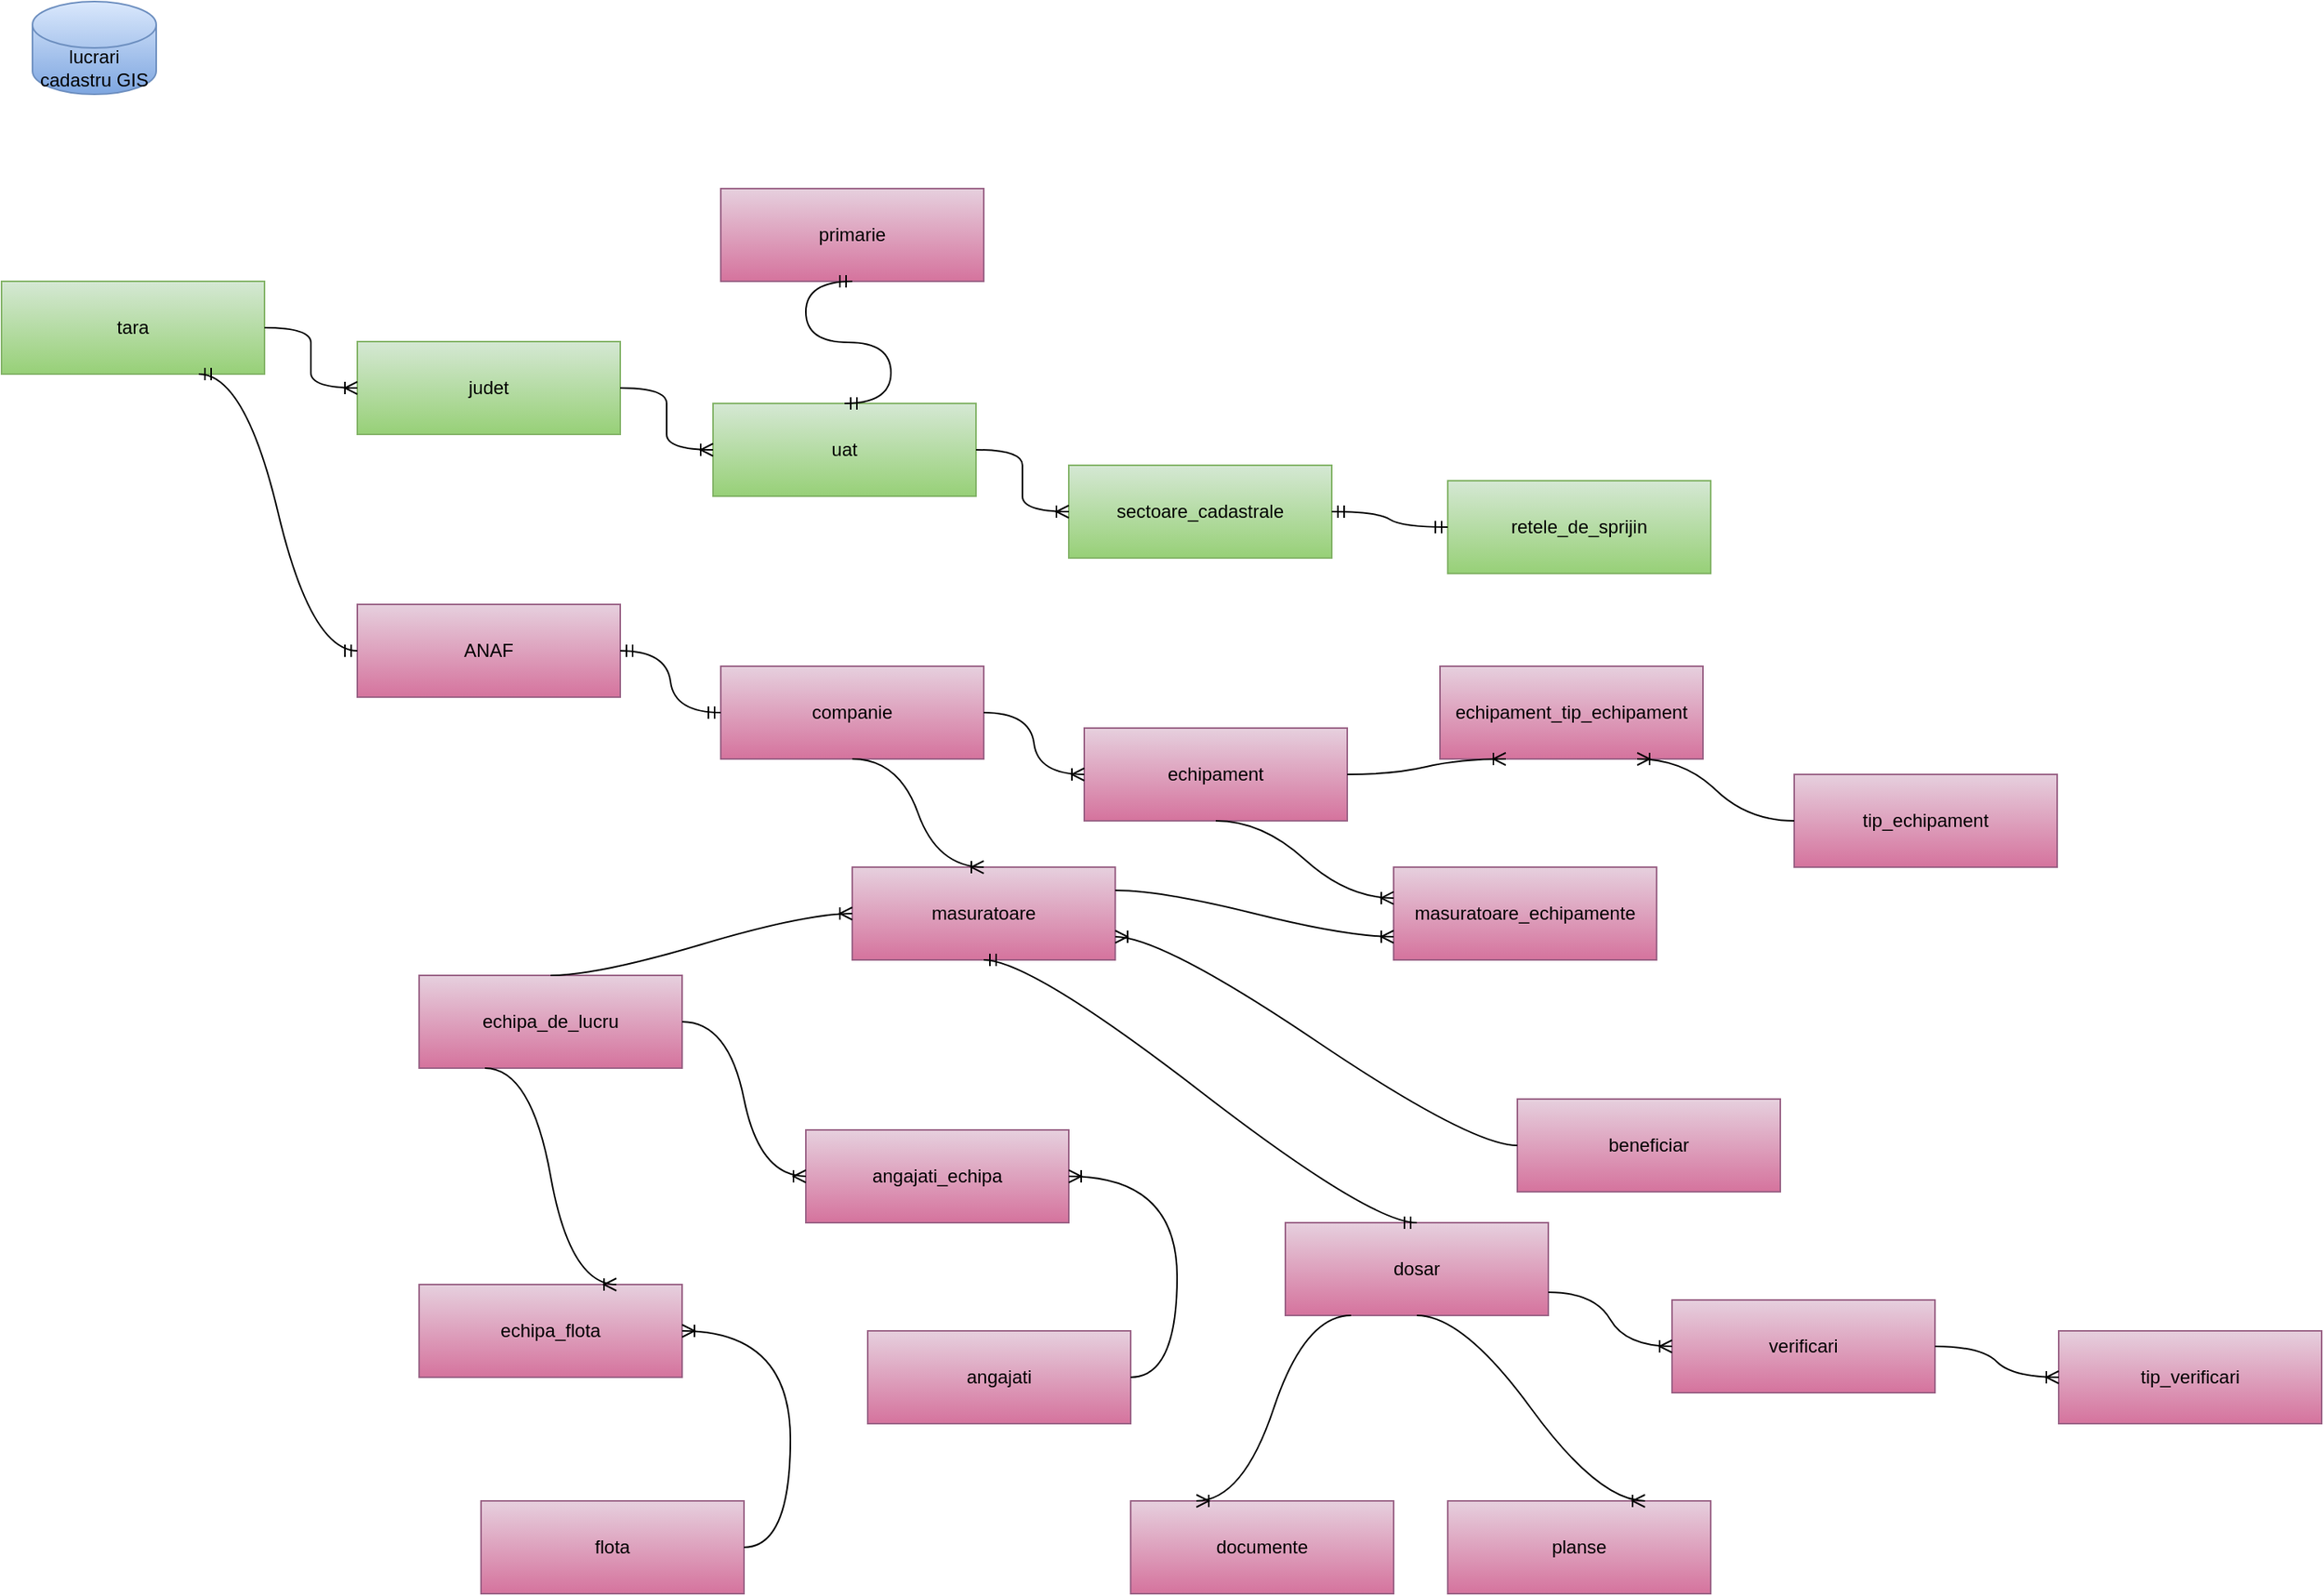 <mxfile version="22.0.8" type="github">
  <diagram name="Pagina-1" id="Of-bGnzV4ERRJ4TqnUzD">
    <mxGraphModel dx="2100" dy="2800" grid="1" gridSize="10" guides="1" tooltips="1" connect="1" arrows="1" fold="1" page="1" pageScale="1" pageWidth="1169" pageHeight="827" math="0" shadow="0">
      <root>
        <mxCell id="0" />
        <mxCell id="1" parent="0" />
        <mxCell id="UoyvZa-wT4XflDU2HeLp-1" value="&lt;font style=&quot;font-size: 12px;&quot;&gt;lucrari cadastru GIS&lt;/font&gt;" style="shape=cylinder3;whiteSpace=wrap;html=1;boundedLbl=1;backgroundOutline=1;size=15;fillColor=#dae8fc;strokeColor=#6c8ebf;align=center;gradientColor=#7ea6e0;" vertex="1" parent="1">
          <mxGeometry x="30" y="-1350" width="80" height="60" as="geometry" />
        </mxCell>
        <mxCell id="UoyvZa-wT4XflDU2HeLp-2" value="sectoare_cadastrale" style="rounded=0;whiteSpace=wrap;html=1;fillColor=#d5e8d4;strokeColor=#82b366;gradientColor=#97d077;" vertex="1" parent="1">
          <mxGeometry x="700" y="-1050" width="170" height="60" as="geometry" />
        </mxCell>
        <mxCell id="UoyvZa-wT4XflDU2HeLp-3" value="retele_de_sprijin" style="rounded=0;whiteSpace=wrap;html=1;fillColor=#d5e8d4;strokeColor=#82b366;gradientColor=#97d077;" vertex="1" parent="1">
          <mxGeometry x="945" y="-1040" width="170" height="60" as="geometry" />
        </mxCell>
        <mxCell id="UoyvZa-wT4XflDU2HeLp-4" value="echipa_de_lucru" style="rounded=0;whiteSpace=wrap;html=1;fillColor=#e6d0de;strokeColor=#996185;gradientColor=#d5739d;" vertex="1" parent="1">
          <mxGeometry x="280" y="-720" width="170" height="60" as="geometry" />
        </mxCell>
        <mxCell id="UoyvZa-wT4XflDU2HeLp-5" value="angajati" style="rounded=0;whiteSpace=wrap;html=1;fillColor=#e6d0de;strokeColor=#996185;gradientColor=#d5739d;" vertex="1" parent="1">
          <mxGeometry x="570" y="-490" width="170" height="60" as="geometry" />
        </mxCell>
        <mxCell id="UoyvZa-wT4XflDU2HeLp-6" value="companie" style="rounded=0;whiteSpace=wrap;html=1;fillColor=#e6d0de;strokeColor=#996185;gradientColor=#d5739d;" vertex="1" parent="1">
          <mxGeometry x="475" y="-920" width="170" height="60" as="geometry" />
        </mxCell>
        <mxCell id="UoyvZa-wT4XflDU2HeLp-8" value="flota" style="rounded=0;whiteSpace=wrap;html=1;fillColor=#e6d0de;strokeColor=#996185;gradientColor=#d5739d;" vertex="1" parent="1">
          <mxGeometry x="320" y="-380" width="170" height="60" as="geometry" />
        </mxCell>
        <mxCell id="UoyvZa-wT4XflDU2HeLp-9" value="documente" style="rounded=0;whiteSpace=wrap;html=1;fillColor=#e6d0de;strokeColor=#996185;gradientColor=#d5739d;" vertex="1" parent="1">
          <mxGeometry x="740" y="-380" width="170" height="60" as="geometry" />
        </mxCell>
        <mxCell id="UoyvZa-wT4XflDU2HeLp-10" value="masuratoare" style="rounded=0;whiteSpace=wrap;html=1;fillColor=#e6d0de;strokeColor=#996185;gradientColor=#d5739d;" vertex="1" parent="1">
          <mxGeometry x="560" y="-790" width="170" height="60" as="geometry" />
        </mxCell>
        <mxCell id="UoyvZa-wT4XflDU2HeLp-11" value="primarie" style="rounded=0;whiteSpace=wrap;html=1;fillColor=#e6d0de;strokeColor=#996185;gradientColor=#d5739d;" vertex="1" parent="1">
          <mxGeometry x="475" y="-1229" width="170" height="60" as="geometry" />
        </mxCell>
        <mxCell id="UoyvZa-wT4XflDU2HeLp-12" value="beneficiar" style="rounded=0;whiteSpace=wrap;html=1;fillColor=#e6d0de;strokeColor=#996185;gradientColor=#d5739d;" vertex="1" parent="1">
          <mxGeometry x="990" y="-640" width="170" height="60" as="geometry" />
        </mxCell>
        <mxCell id="UoyvZa-wT4XflDU2HeLp-14" value="dosar" style="rounded=0;whiteSpace=wrap;html=1;fillColor=#e6d0de;strokeColor=#996185;gradientColor=#d5739d;" vertex="1" parent="1">
          <mxGeometry x="840" y="-560" width="170" height="60" as="geometry" />
        </mxCell>
        <mxCell id="UoyvZa-wT4XflDU2HeLp-16" value="planse" style="rounded=0;whiteSpace=wrap;html=1;fillColor=#e6d0de;strokeColor=#996185;gradientColor=#d5739d;" vertex="1" parent="1">
          <mxGeometry x="945" y="-380" width="170" height="60" as="geometry" />
        </mxCell>
        <mxCell id="UoyvZa-wT4XflDU2HeLp-20" value="uat" style="rounded=0;whiteSpace=wrap;html=1;fillColor=#d5e8d4;strokeColor=#82b366;gradientColor=#97d077;" vertex="1" parent="1">
          <mxGeometry x="470" y="-1090" width="170" height="60" as="geometry" />
        </mxCell>
        <mxCell id="UoyvZa-wT4XflDU2HeLp-21" value="" style="edgeStyle=entityRelationEdgeStyle;fontSize=12;html=1;endArrow=ERoneToMany;exitX=1;exitY=0.5;exitDx=0;exitDy=0;entryX=0;entryY=0.5;entryDx=0;entryDy=0;curved=1;" edge="1" parent="1" source="UoyvZa-wT4XflDU2HeLp-20" target="UoyvZa-wT4XflDU2HeLp-2">
          <mxGeometry width="100" height="100" relative="1" as="geometry">
            <mxPoint x="210" y="-1030" as="sourcePoint" />
            <mxPoint x="230" y="-1080" as="targetPoint" />
          </mxGeometry>
        </mxCell>
        <mxCell id="UoyvZa-wT4XflDU2HeLp-22" value="judet" style="rounded=0;whiteSpace=wrap;html=1;fillColor=#d5e8d4;strokeColor=#82b366;gradientColor=#97d077;" vertex="1" parent="1">
          <mxGeometry x="240" y="-1130" width="170" height="60" as="geometry" />
        </mxCell>
        <mxCell id="UoyvZa-wT4XflDU2HeLp-23" value="" style="edgeStyle=entityRelationEdgeStyle;fontSize=12;html=1;endArrow=ERoneToMany;exitX=1;exitY=0.5;exitDx=0;exitDy=0;entryX=0;entryY=0.5;entryDx=0;entryDy=0;curved=1;" edge="1" parent="1" source="UoyvZa-wT4XflDU2HeLp-22" target="UoyvZa-wT4XflDU2HeLp-20">
          <mxGeometry width="100" height="100" relative="1" as="geometry">
            <mxPoint x="360" y="-920" as="sourcePoint" />
            <mxPoint x="460" y="-1020" as="targetPoint" />
            <Array as="points">
              <mxPoint x="95" y="-960" />
              <mxPoint x="90" y="-950" />
            </Array>
          </mxGeometry>
        </mxCell>
        <mxCell id="UoyvZa-wT4XflDU2HeLp-24" value="tara" style="rounded=0;whiteSpace=wrap;html=1;fillColor=#d5e8d4;strokeColor=#82b366;gradientColor=#97d077;" vertex="1" parent="1">
          <mxGeometry x="10" y="-1169" width="170" height="60" as="geometry" />
        </mxCell>
        <mxCell id="UoyvZa-wT4XflDU2HeLp-25" value="" style="edgeStyle=entityRelationEdgeStyle;fontSize=12;html=1;endArrow=ERoneToMany;exitX=1;exitY=0.5;exitDx=0;exitDy=0;entryX=0;entryY=0.5;entryDx=0;entryDy=0;curved=1;" edge="1" parent="1" source="UoyvZa-wT4XflDU2HeLp-24" target="UoyvZa-wT4XflDU2HeLp-22">
          <mxGeometry width="100" height="100" relative="1" as="geometry">
            <mxPoint x="360" y="-920" as="sourcePoint" />
            <mxPoint x="460" y="-1020" as="targetPoint" />
          </mxGeometry>
        </mxCell>
        <mxCell id="UoyvZa-wT4XflDU2HeLp-26" value="echipament" style="rounded=0;whiteSpace=wrap;html=1;fillColor=#e6d0de;strokeColor=#996185;gradientColor=#d5739d;" vertex="1" parent="1">
          <mxGeometry x="710" y="-880" width="170" height="60" as="geometry" />
        </mxCell>
        <mxCell id="UoyvZa-wT4XflDU2HeLp-27" value="" style="edgeStyle=entityRelationEdgeStyle;fontSize=12;html=1;endArrow=ERoneToMany;exitX=1;exitY=0.5;exitDx=0;exitDy=0;entryX=0;entryY=0.5;entryDx=0;entryDy=0;curved=1;" edge="1" parent="1" source="UoyvZa-wT4XflDU2HeLp-6" target="UoyvZa-wT4XflDU2HeLp-26">
          <mxGeometry width="100" height="100" relative="1" as="geometry">
            <mxPoint x="455" y="-960" as="sourcePoint" />
            <mxPoint x="555" y="-1060" as="targetPoint" />
          </mxGeometry>
        </mxCell>
        <mxCell id="UoyvZa-wT4XflDU2HeLp-28" value="ANAF" style="rounded=0;whiteSpace=wrap;html=1;fillColor=#e6d0de;strokeColor=#996185;gradientColor=#d5739d;" vertex="1" parent="1">
          <mxGeometry x="240" y="-960" width="170" height="60" as="geometry" />
        </mxCell>
        <mxCell id="UoyvZa-wT4XflDU2HeLp-29" value="" style="edgeStyle=entityRelationEdgeStyle;fontSize=12;html=1;endArrow=ERmandOne;startArrow=ERmandOne;exitX=1;exitY=0.5;exitDx=0;exitDy=0;entryX=0;entryY=0.5;entryDx=0;entryDy=0;curved=1;" edge="1" parent="1" source="UoyvZa-wT4XflDU2HeLp-28" target="UoyvZa-wT4XflDU2HeLp-6">
          <mxGeometry width="100" height="100" relative="1" as="geometry">
            <mxPoint x="460" y="-860" as="sourcePoint" />
            <mxPoint x="560" y="-960" as="targetPoint" />
          </mxGeometry>
        </mxCell>
        <mxCell id="UoyvZa-wT4XflDU2HeLp-30" value="" style="edgeStyle=entityRelationEdgeStyle;fontSize=12;html=1;endArrow=ERmandOne;startArrow=ERmandOne;entryX=0.75;entryY=1;entryDx=0;entryDy=0;exitX=0;exitY=0.5;exitDx=0;exitDy=0;curved=1;" edge="1" parent="1" source="UoyvZa-wT4XflDU2HeLp-28" target="UoyvZa-wT4XflDU2HeLp-24">
          <mxGeometry width="100" height="100" relative="1" as="geometry">
            <mxPoint x="460" y="-860" as="sourcePoint" />
            <mxPoint x="560" y="-960" as="targetPoint" />
          </mxGeometry>
        </mxCell>
        <mxCell id="UoyvZa-wT4XflDU2HeLp-31" value="" style="edgeStyle=entityRelationEdgeStyle;fontSize=12;html=1;endArrow=ERoneToMany;exitX=0.5;exitY=1;exitDx=0;exitDy=0;entryX=0.5;entryY=0;entryDx=0;entryDy=0;curved=1;" edge="1" parent="1" source="UoyvZa-wT4XflDU2HeLp-6" target="UoyvZa-wT4XflDU2HeLp-10">
          <mxGeometry width="100" height="100" relative="1" as="geometry">
            <mxPoint x="550" y="-830" as="sourcePoint" />
            <mxPoint x="640" y="-820" as="targetPoint" />
            <Array as="points">
              <mxPoint x="560" y="-820" />
            </Array>
          </mxGeometry>
        </mxCell>
        <mxCell id="UoyvZa-wT4XflDU2HeLp-32" value="masuratoare_echipamente" style="rounded=0;whiteSpace=wrap;html=1;fillColor=#e6d0de;strokeColor=#996185;gradientColor=#d5739d;" vertex="1" parent="1">
          <mxGeometry x="910" y="-790" width="170" height="60" as="geometry" />
        </mxCell>
        <mxCell id="UoyvZa-wT4XflDU2HeLp-33" value="" style="edgeStyle=entityRelationEdgeStyle;fontSize=12;html=1;endArrow=ERoneToMany;exitX=1;exitY=0.25;exitDx=0;exitDy=0;entryX=0;entryY=0.75;entryDx=0;entryDy=0;curved=1;" edge="1" parent="1" source="UoyvZa-wT4XflDU2HeLp-10" target="UoyvZa-wT4XflDU2HeLp-32">
          <mxGeometry width="100" height="100" relative="1" as="geometry">
            <mxPoint x="460" y="-760" as="sourcePoint" />
            <mxPoint x="820" y="-590" as="targetPoint" />
          </mxGeometry>
        </mxCell>
        <mxCell id="UoyvZa-wT4XflDU2HeLp-34" value="" style="edgeStyle=entityRelationEdgeStyle;fontSize=12;html=1;endArrow=ERoneToMany;exitX=0.5;exitY=1;exitDx=0;exitDy=0;entryX=0;entryY=0.333;entryDx=0;entryDy=0;entryPerimeter=0;curved=1;" edge="1" parent="1" source="UoyvZa-wT4XflDU2HeLp-26" target="UoyvZa-wT4XflDU2HeLp-32">
          <mxGeometry width="100" height="100" relative="1" as="geometry">
            <mxPoint x="460" y="-760" as="sourcePoint" />
            <mxPoint x="560" y="-860" as="targetPoint" />
          </mxGeometry>
        </mxCell>
        <mxCell id="UoyvZa-wT4XflDU2HeLp-36" value="angajati_echipa" style="rounded=0;whiteSpace=wrap;html=1;fillColor=#e6d0de;strokeColor=#996185;gradientColor=#d5739d;" vertex="1" parent="1">
          <mxGeometry x="530" y="-620" width="170" height="60" as="geometry" />
        </mxCell>
        <mxCell id="UoyvZa-wT4XflDU2HeLp-37" value="" style="edgeStyle=entityRelationEdgeStyle;fontSize=12;html=1;endArrow=ERoneToMany;entryX=1;entryY=0.5;entryDx=0;entryDy=0;curved=1;" edge="1" parent="1" source="UoyvZa-wT4XflDU2HeLp-5" target="UoyvZa-wT4XflDU2HeLp-36">
          <mxGeometry width="100" height="100" relative="1" as="geometry">
            <mxPoint x="380" y="-550" as="sourcePoint" />
            <mxPoint x="480" y="-650" as="targetPoint" />
          </mxGeometry>
        </mxCell>
        <mxCell id="UoyvZa-wT4XflDU2HeLp-38" value="" style="edgeStyle=entityRelationEdgeStyle;fontSize=12;html=1;endArrow=ERoneToMany;exitX=1;exitY=0.5;exitDx=0;exitDy=0;entryX=0;entryY=0.5;entryDx=0;entryDy=0;curved=1;" edge="1" parent="1" source="UoyvZa-wT4XflDU2HeLp-4" target="UoyvZa-wT4XflDU2HeLp-36">
          <mxGeometry width="100" height="100" relative="1" as="geometry">
            <mxPoint x="380" y="-550" as="sourcePoint" />
            <mxPoint x="480" y="-650" as="targetPoint" />
          </mxGeometry>
        </mxCell>
        <mxCell id="UoyvZa-wT4XflDU2HeLp-39" value="" style="edgeStyle=entityRelationEdgeStyle;fontSize=12;html=1;endArrow=ERoneToMany;exitX=0.5;exitY=0;exitDx=0;exitDy=0;entryX=0;entryY=0.5;entryDx=0;entryDy=0;curved=1;" edge="1" parent="1" source="UoyvZa-wT4XflDU2HeLp-4" target="UoyvZa-wT4XflDU2HeLp-10">
          <mxGeometry width="100" height="100" relative="1" as="geometry">
            <mxPoint x="540" y="-550" as="sourcePoint" />
            <mxPoint x="640" y="-650" as="targetPoint" />
          </mxGeometry>
        </mxCell>
        <mxCell id="UoyvZa-wT4XflDU2HeLp-40" value="echipa_flota" style="rounded=0;whiteSpace=wrap;html=1;fillColor=#e6d0de;strokeColor=#996185;gradientColor=#d5739d;" vertex="1" parent="1">
          <mxGeometry x="280" y="-520" width="170" height="60" as="geometry" />
        </mxCell>
        <mxCell id="UoyvZa-wT4XflDU2HeLp-41" value="" style="edgeStyle=entityRelationEdgeStyle;fontSize=12;html=1;endArrow=ERoneToMany;exitX=0.25;exitY=1;exitDx=0;exitDy=0;entryX=0.75;entryY=0;entryDx=0;entryDy=0;curved=1;" edge="1" parent="1" source="UoyvZa-wT4XflDU2HeLp-4" target="UoyvZa-wT4XflDU2HeLp-40">
          <mxGeometry width="100" height="100" relative="1" as="geometry">
            <mxPoint x="460" y="-490" as="sourcePoint" />
            <mxPoint x="560" y="-590" as="targetPoint" />
          </mxGeometry>
        </mxCell>
        <mxCell id="UoyvZa-wT4XflDU2HeLp-42" value="" style="edgeStyle=entityRelationEdgeStyle;fontSize=12;html=1;endArrow=ERoneToMany;entryX=1;entryY=0.5;entryDx=0;entryDy=0;curved=1;" edge="1" parent="1" target="UoyvZa-wT4XflDU2HeLp-40">
          <mxGeometry width="100" height="100" relative="1" as="geometry">
            <mxPoint x="490" y="-350" as="sourcePoint" />
            <mxPoint x="560" y="-590" as="targetPoint" />
          </mxGeometry>
        </mxCell>
        <mxCell id="UoyvZa-wT4XflDU2HeLp-43" value="" style="edgeStyle=entityRelationEdgeStyle;fontSize=12;html=1;endArrow=ERmandOne;startArrow=ERmandOne;exitX=1;exitY=0.5;exitDx=0;exitDy=0;entryX=0;entryY=0.5;entryDx=0;entryDy=0;curved=1;" edge="1" parent="1" source="UoyvZa-wT4XflDU2HeLp-2" target="UoyvZa-wT4XflDU2HeLp-3">
          <mxGeometry width="100" height="100" relative="1" as="geometry">
            <mxPoint x="670" y="-930" as="sourcePoint" />
            <mxPoint x="770" y="-1030" as="targetPoint" />
          </mxGeometry>
        </mxCell>
        <mxCell id="UoyvZa-wT4XflDU2HeLp-44" value="" style="edgeStyle=entityRelationEdgeStyle;fontSize=12;html=1;endArrow=ERmandOne;startArrow=ERmandOne;exitX=0.5;exitY=0;exitDx=0;exitDy=0;entryX=0.5;entryY=1;entryDx=0;entryDy=0;curved=1;" edge="1" parent="1" source="UoyvZa-wT4XflDU2HeLp-20" target="UoyvZa-wT4XflDU2HeLp-11">
          <mxGeometry width="100" height="100" relative="1" as="geometry">
            <mxPoint x="670" y="-1030" as="sourcePoint" />
            <mxPoint x="770" y="-1130" as="targetPoint" />
          </mxGeometry>
        </mxCell>
        <mxCell id="UoyvZa-wT4XflDU2HeLp-46" value="" style="edgeStyle=entityRelationEdgeStyle;fontSize=12;html=1;endArrow=ERoneToMany;exitX=0;exitY=0.5;exitDx=0;exitDy=0;entryX=1;entryY=0.75;entryDx=0;entryDy=0;curved=1;" edge="1" parent="1" source="UoyvZa-wT4XflDU2HeLp-12" target="UoyvZa-wT4XflDU2HeLp-10">
          <mxGeometry width="100" height="100" relative="1" as="geometry">
            <mxPoint x="790" y="-530" as="sourcePoint" />
            <mxPoint x="890" y="-630" as="targetPoint" />
          </mxGeometry>
        </mxCell>
        <mxCell id="UoyvZa-wT4XflDU2HeLp-47" value="tip_echipament" style="rounded=0;whiteSpace=wrap;html=1;fillColor=#e6d0de;strokeColor=#996185;gradientColor=#d5739d;" vertex="1" parent="1">
          <mxGeometry x="1169" y="-850" width="170" height="60" as="geometry" />
        </mxCell>
        <mxCell id="UoyvZa-wT4XflDU2HeLp-48" value="echipament_tip_echipament" style="rounded=0;whiteSpace=wrap;html=1;fillColor=#e6d0de;strokeColor=#996185;gradientColor=#d5739d;" vertex="1" parent="1">
          <mxGeometry x="940" y="-920" width="170" height="60" as="geometry" />
        </mxCell>
        <mxCell id="UoyvZa-wT4XflDU2HeLp-49" value="" style="edgeStyle=entityRelationEdgeStyle;fontSize=12;html=1;endArrow=ERoneToMany;exitX=1;exitY=0.5;exitDx=0;exitDy=0;entryX=0.25;entryY=1;entryDx=0;entryDy=0;curved=1;" edge="1" parent="1" source="UoyvZa-wT4XflDU2HeLp-26" target="UoyvZa-wT4XflDU2HeLp-48">
          <mxGeometry width="100" height="100" relative="1" as="geometry">
            <mxPoint x="930" y="-830" as="sourcePoint" />
            <mxPoint x="1100" y="-840" as="targetPoint" />
          </mxGeometry>
        </mxCell>
        <mxCell id="UoyvZa-wT4XflDU2HeLp-50" value="" style="edgeStyle=entityRelationEdgeStyle;fontSize=12;html=1;endArrow=ERoneToMany;entryX=0.75;entryY=1;entryDx=0;entryDy=0;exitX=0;exitY=0.5;exitDx=0;exitDy=0;curved=1;" edge="1" parent="1" source="UoyvZa-wT4XflDU2HeLp-47" target="UoyvZa-wT4XflDU2HeLp-48">
          <mxGeometry width="100" height="100" relative="1" as="geometry">
            <mxPoint x="1000" y="-740" as="sourcePoint" />
            <mxPoint x="1100" y="-840" as="targetPoint" />
          </mxGeometry>
        </mxCell>
        <mxCell id="UoyvZa-wT4XflDU2HeLp-51" value="verificari" style="rounded=0;whiteSpace=wrap;html=1;fillColor=#e6d0de;strokeColor=#996185;gradientColor=#d5739d;" vertex="1" parent="1">
          <mxGeometry x="1090" y="-510" width="170" height="60" as="geometry" />
        </mxCell>
        <mxCell id="UoyvZa-wT4XflDU2HeLp-52" value="tip_verificari" style="rounded=0;whiteSpace=wrap;html=1;fillColor=#e6d0de;strokeColor=#996185;gradientColor=#d5739d;" vertex="1" parent="1">
          <mxGeometry x="1340" y="-490" width="170" height="60" as="geometry" />
        </mxCell>
        <mxCell id="UoyvZa-wT4XflDU2HeLp-53" value="" style="edgeStyle=entityRelationEdgeStyle;fontSize=12;html=1;endArrow=ERoneToMany;exitX=1;exitY=0.5;exitDx=0;exitDy=0;entryX=0;entryY=0.5;entryDx=0;entryDy=0;curved=1;" edge="1" parent="1" source="UoyvZa-wT4XflDU2HeLp-51" target="UoyvZa-wT4XflDU2HeLp-52">
          <mxGeometry width="100" height="100" relative="1" as="geometry">
            <mxPoint x="980" y="-376.5" as="sourcePoint" />
            <mxPoint x="1080" y="-476.5" as="targetPoint" />
          </mxGeometry>
        </mxCell>
        <mxCell id="UoyvZa-wT4XflDU2HeLp-55" value="" style="edgeStyle=entityRelationEdgeStyle;fontSize=12;html=1;endArrow=ERmandOne;startArrow=ERmandOne;exitX=0.5;exitY=1;exitDx=0;exitDy=0;entryX=0.5;entryY=0;entryDx=0;entryDy=0;curved=1;" edge="1" parent="1" source="UoyvZa-wT4XflDU2HeLp-10" target="UoyvZa-wT4XflDU2HeLp-14">
          <mxGeometry width="100" height="100" relative="1" as="geometry">
            <mxPoint x="880" y="-440" as="sourcePoint" />
            <mxPoint x="980" y="-540" as="targetPoint" />
          </mxGeometry>
        </mxCell>
        <mxCell id="UoyvZa-wT4XflDU2HeLp-56" value="" style="edgeStyle=entityRelationEdgeStyle;fontSize=12;html=1;endArrow=ERoneToMany;exitX=1;exitY=0.75;exitDx=0;exitDy=0;entryX=0;entryY=0.5;entryDx=0;entryDy=0;curved=1;" edge="1" parent="1" source="UoyvZa-wT4XflDU2HeLp-14" target="UoyvZa-wT4XflDU2HeLp-51">
          <mxGeometry width="100" height="100" relative="1" as="geometry">
            <mxPoint x="870" y="-440" as="sourcePoint" />
            <mxPoint x="970" y="-540" as="targetPoint" />
          </mxGeometry>
        </mxCell>
        <mxCell id="UoyvZa-wT4XflDU2HeLp-57" value="" style="edgeStyle=entityRelationEdgeStyle;fontSize=12;html=1;endArrow=ERoneToMany;exitX=0.25;exitY=1;exitDx=0;exitDy=0;entryX=0.25;entryY=0;entryDx=0;entryDy=0;curved=1;" edge="1" parent="1" source="UoyvZa-wT4XflDU2HeLp-14" target="UoyvZa-wT4XflDU2HeLp-9">
          <mxGeometry width="100" height="100" relative="1" as="geometry">
            <mxPoint x="880" y="-340" as="sourcePoint" />
            <mxPoint x="980" y="-440" as="targetPoint" />
          </mxGeometry>
        </mxCell>
        <mxCell id="UoyvZa-wT4XflDU2HeLp-58" value="" style="edgeStyle=entityRelationEdgeStyle;fontSize=12;html=1;endArrow=ERoneToMany;exitX=0.5;exitY=1;exitDx=0;exitDy=0;entryX=0.75;entryY=0;entryDx=0;entryDy=0;curved=1;" edge="1" parent="1" source="UoyvZa-wT4XflDU2HeLp-14" target="UoyvZa-wT4XflDU2HeLp-16">
          <mxGeometry width="100" height="100" relative="1" as="geometry">
            <mxPoint x="880" y="-340" as="sourcePoint" />
            <mxPoint x="980" y="-440" as="targetPoint" />
          </mxGeometry>
        </mxCell>
      </root>
    </mxGraphModel>
  </diagram>
</mxfile>
